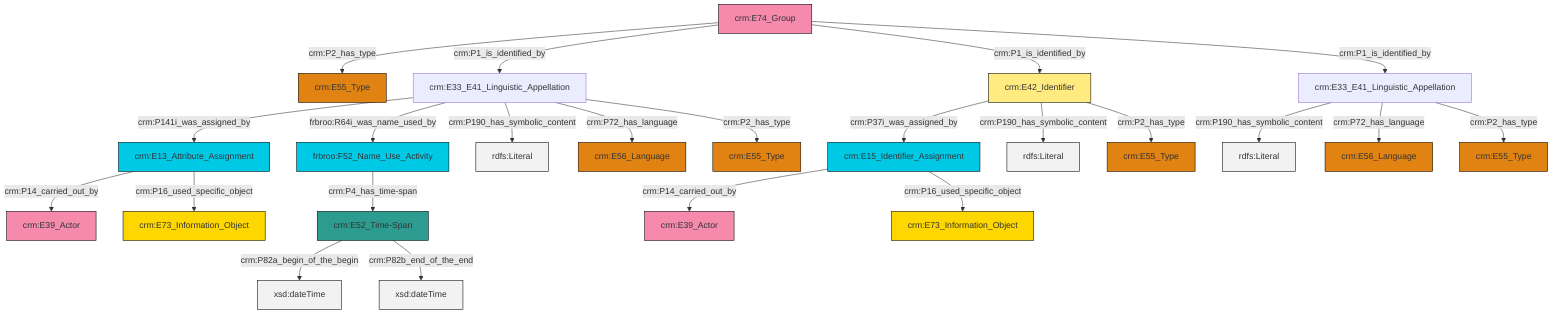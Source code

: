 graph TD
classDef Literal fill:#f2f2f2,stroke:#000000;
classDef CRM_Entity fill:#FFFFFF,stroke:#000000;
classDef Temporal_Entity fill:#00C9E6, stroke:#000000;
classDef Type fill:#E18312, stroke:#000000;
classDef Time-Span fill:#2C9C91, stroke:#000000;
classDef Appellation fill:#FFEB7F, stroke:#000000;
classDef Place fill:#008836, stroke:#000000;
classDef Persistent_Item fill:#B266B2, stroke:#000000;
classDef Conceptual_Object fill:#FFD700, stroke:#000000;
classDef Physical_Thing fill:#D2B48C, stroke:#000000;
classDef Actor fill:#f58aad, stroke:#000000;
classDef PC_Classes fill:#4ce600, stroke:#000000;
classDef Multi fill:#cccccc,stroke:#000000;

0["crm:E33_E41_Linguistic_Appellation"]:::Default -->|crm:P141i_was_assigned_by| 1["crm:E13_Attribute_Assignment"]:::Temporal_Entity
2["crm:E74_Group"]:::Actor -->|crm:P2_has_type| 3["crm:E55_Type"]:::Type
7["frbroo:F52_Name_Use_Activity"]:::Temporal_Entity -->|crm:P4_has_time-span| 8["crm:E52_Time-Span"]:::Time-Span
0["crm:E33_E41_Linguistic_Appellation"]:::Default -->|frbroo:R64i_was_name_used_by| 7["frbroo:F52_Name_Use_Activity"]:::Temporal_Entity
14["crm:E33_E41_Linguistic_Appellation"]:::Default -->|crm:P190_has_symbolic_content| 15[rdfs:Literal]:::Literal
8["crm:E52_Time-Span"]:::Time-Span -->|crm:P82a_begin_of_the_begin| 20[xsd:dateTime]:::Literal
21["crm:E42_Identifier"]:::Appellation -->|crm:P37i_was_assigned_by| 18["crm:E15_Identifier_Assignment"]:::Temporal_Entity
18["crm:E15_Identifier_Assignment"]:::Temporal_Entity -->|crm:P14_carried_out_by| 24["crm:E39_Actor"]:::Actor
0["crm:E33_E41_Linguistic_Appellation"]:::Default -->|crm:P190_has_symbolic_content| 27[rdfs:Literal]:::Literal
0["crm:E33_E41_Linguistic_Appellation"]:::Default -->|crm:P72_has_language| 28["crm:E56_Language"]:::Type
2["crm:E74_Group"]:::Actor -->|crm:P1_is_identified_by| 0["crm:E33_E41_Linguistic_Appellation"]:::Default
18["crm:E15_Identifier_Assignment"]:::Temporal_Entity -->|crm:P16_used_specific_object| 22["crm:E73_Information_Object"]:::Conceptual_Object
2["crm:E74_Group"]:::Actor -->|crm:P1_is_identified_by| 21["crm:E42_Identifier"]:::Appellation
21["crm:E42_Identifier"]:::Appellation -->|crm:P190_has_symbolic_content| 32[rdfs:Literal]:::Literal
21["crm:E42_Identifier"]:::Appellation -->|crm:P2_has_type| 12["crm:E55_Type"]:::Type
14["crm:E33_E41_Linguistic_Appellation"]:::Default -->|crm:P72_has_language| 33["crm:E56_Language"]:::Type
1["crm:E13_Attribute_Assignment"]:::Temporal_Entity -->|crm:P14_carried_out_by| 25["crm:E39_Actor"]:::Actor
2["crm:E74_Group"]:::Actor -->|crm:P1_is_identified_by| 14["crm:E33_E41_Linguistic_Appellation"]:::Default
8["crm:E52_Time-Span"]:::Time-Span -->|crm:P82b_end_of_the_end| 36[xsd:dateTime]:::Literal
0["crm:E33_E41_Linguistic_Appellation"]:::Default -->|crm:P2_has_type| 16["crm:E55_Type"]:::Type
1["crm:E13_Attribute_Assignment"]:::Temporal_Entity -->|crm:P16_used_specific_object| 9["crm:E73_Information_Object"]:::Conceptual_Object
14["crm:E33_E41_Linguistic_Appellation"]:::Default -->|crm:P2_has_type| 4["crm:E55_Type"]:::Type